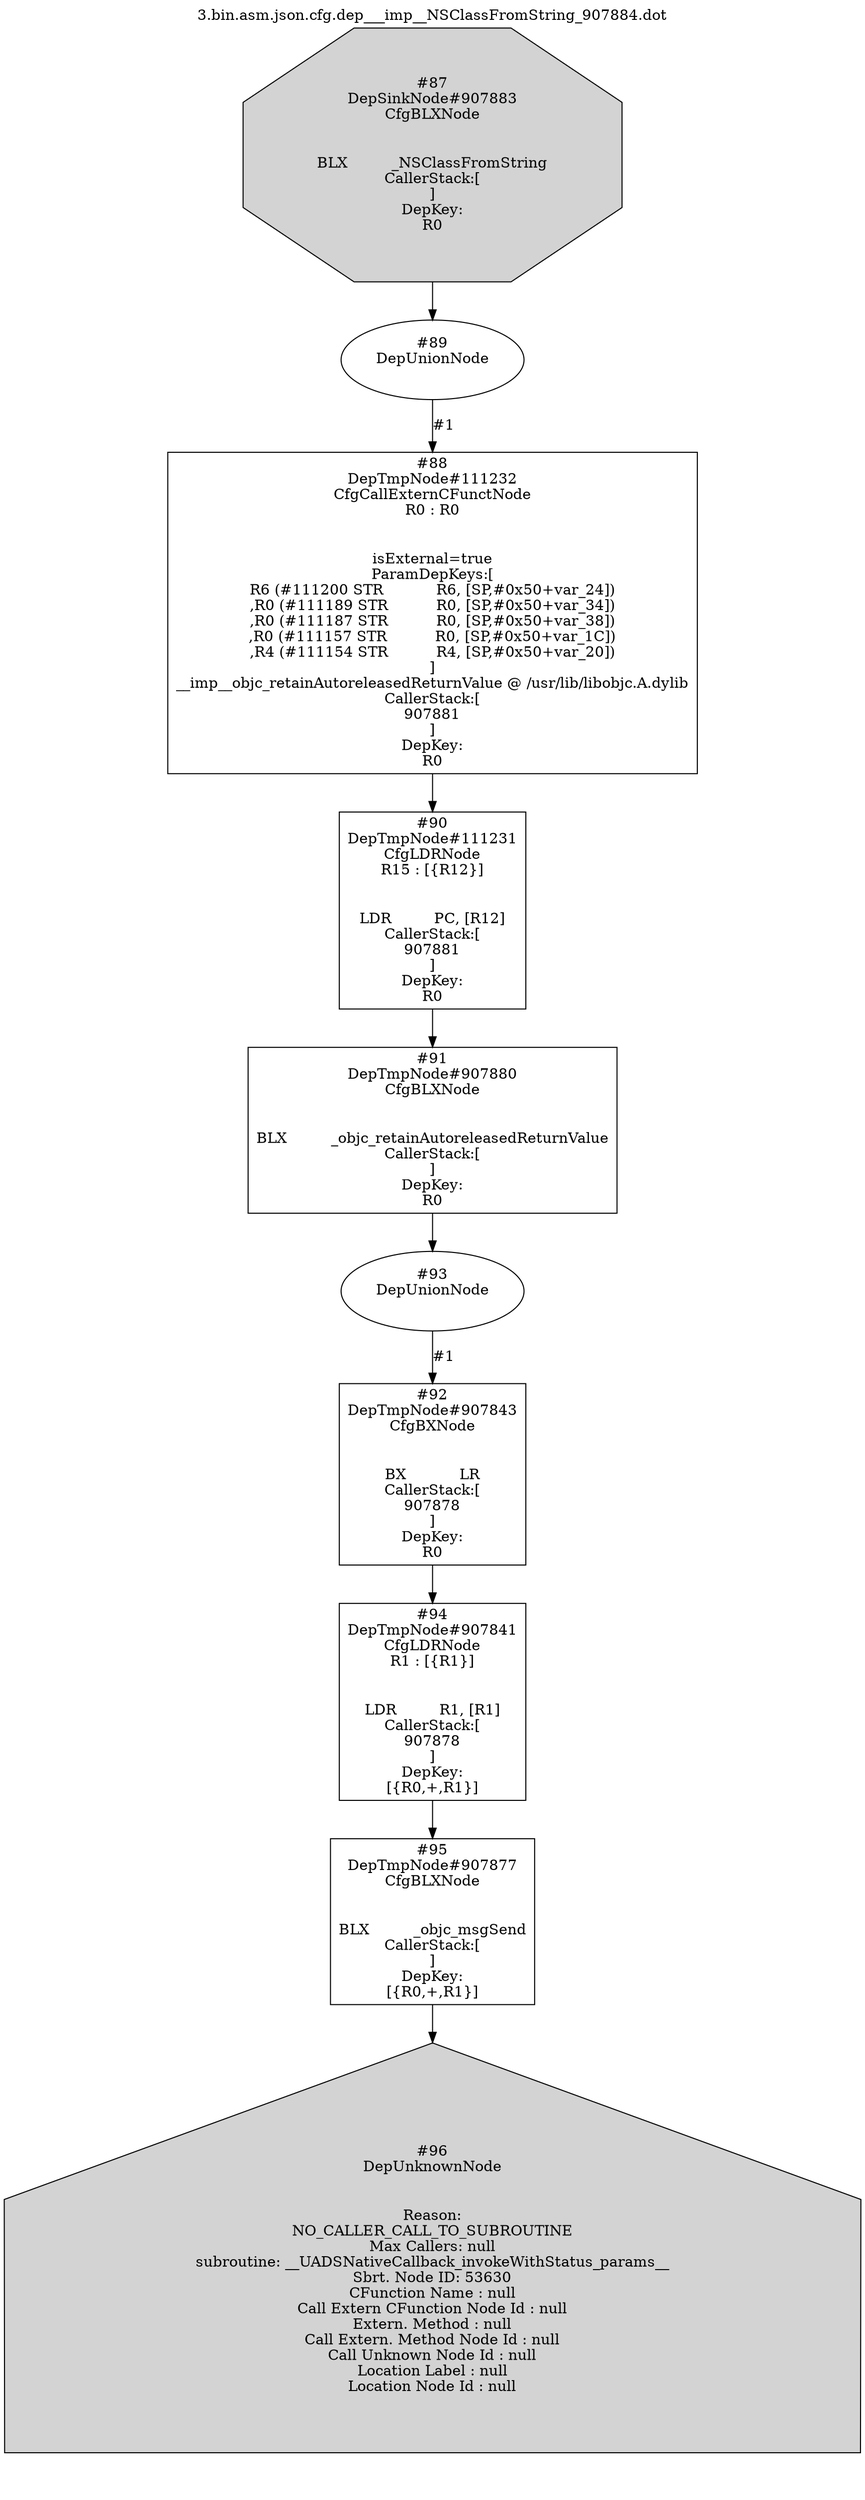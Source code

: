 digraph cfg {
	label="3.bin.asm.json.cfg.dep___imp__NSClassFromString_907884.dot"
	labelloc=t
		n87 [shape=octagon, label="#87\nDepSinkNode#907883\nCfgBLXNode\n\n\nBLX		_NSClassFromString\nCallerStack:[\n]\nDepKey:\nR0",style=filled];
		n88 [shape=box, label="#88\nDepTmpNode#111232\nCfgCallExternCFunctNode\nR0 : R0\n\n\nisExternal=true\nParamDepKeys:[\nR6 (#111200 STR		R6, [SP,#0x50+var_24])\n,R0 (#111189 STR		R0, [SP,#0x50+var_34])\n,R0 (#111187 STR		R0, [SP,#0x50+var_38])\n,R0 (#111157 STR		R0, [SP,#0x50+var_1C])\n,R4 (#111154 STR		R4, [SP,#0x50+var_20])\n]\n__imp__objc_retainAutoreleasedReturnValue @ /usr/lib/libobjc.A.dylib\nCallerStack:[\n907881\n]\nDepKey:\nR0"];
		n89 [shape=ellipse, label="#89\nDepUnionNode\n\n"];
		n90 [shape=box, label="#90\nDepTmpNode#111231\nCfgLDRNode\nR15 : [{R12}]\n\n\nLDR		PC, [R12]\nCallerStack:[\n907881\n]\nDepKey:\nR0"];
		n91 [shape=box, label="#91\nDepTmpNode#907880\nCfgBLXNode\n\n\nBLX		_objc_retainAutoreleasedReturnValue\nCallerStack:[\n]\nDepKey:\nR0"];
		n92 [shape=box, label="#92\nDepTmpNode#907843\nCfgBXNode\n\n\nBX		LR\nCallerStack:[\n907878\n]\nDepKey:\nR0"];
		n93 [shape=ellipse, label="#93\nDepUnionNode\n\n"];
		n94 [shape=box, label="#94\nDepTmpNode#907841\nCfgLDRNode\nR1 : [{R1}]\n\n\nLDR		R1, [R1]\nCallerStack:[\n907878\n]\nDepKey:\n[{R0,+,R1}]"];
		n95 [shape=box, label="#95\nDepTmpNode#907877\nCfgBLXNode\n\n\nBLX		_objc_msgSend\nCallerStack:[\n]\nDepKey:\n[{R0,+,R1}]"];
		n96 [shape=house, label="#96\nDepUnknownNode\n\n\nReason:\nNO_CALLER_CALL_TO_SUBROUTINE\nMax Callers: null\nsubroutine: __UADSNativeCallback_invokeWithStatus_params__\nSbrt. Node ID: 53630\nCFunction Name : null\nCall Extern CFunction Node Id : null\nExtern. Method : null\nCall Extern. Method Node Id : null\nCall Unknown Node Id : null\nLocation Label : null\nLocation Node Id : null",style=filled];
		n89 -> n88 [label="#1"];
		n88 -> n90 [label=""];
		n90 -> n91 [label=""];
		n93 -> n92 [label="#1"];
		n92 -> n94 [label=""];
		n94 -> n95 [label=""];
		n95 -> n96 [label=""];
		n91 -> n93 [label=""];
		n87 -> n89 [label=""];




}